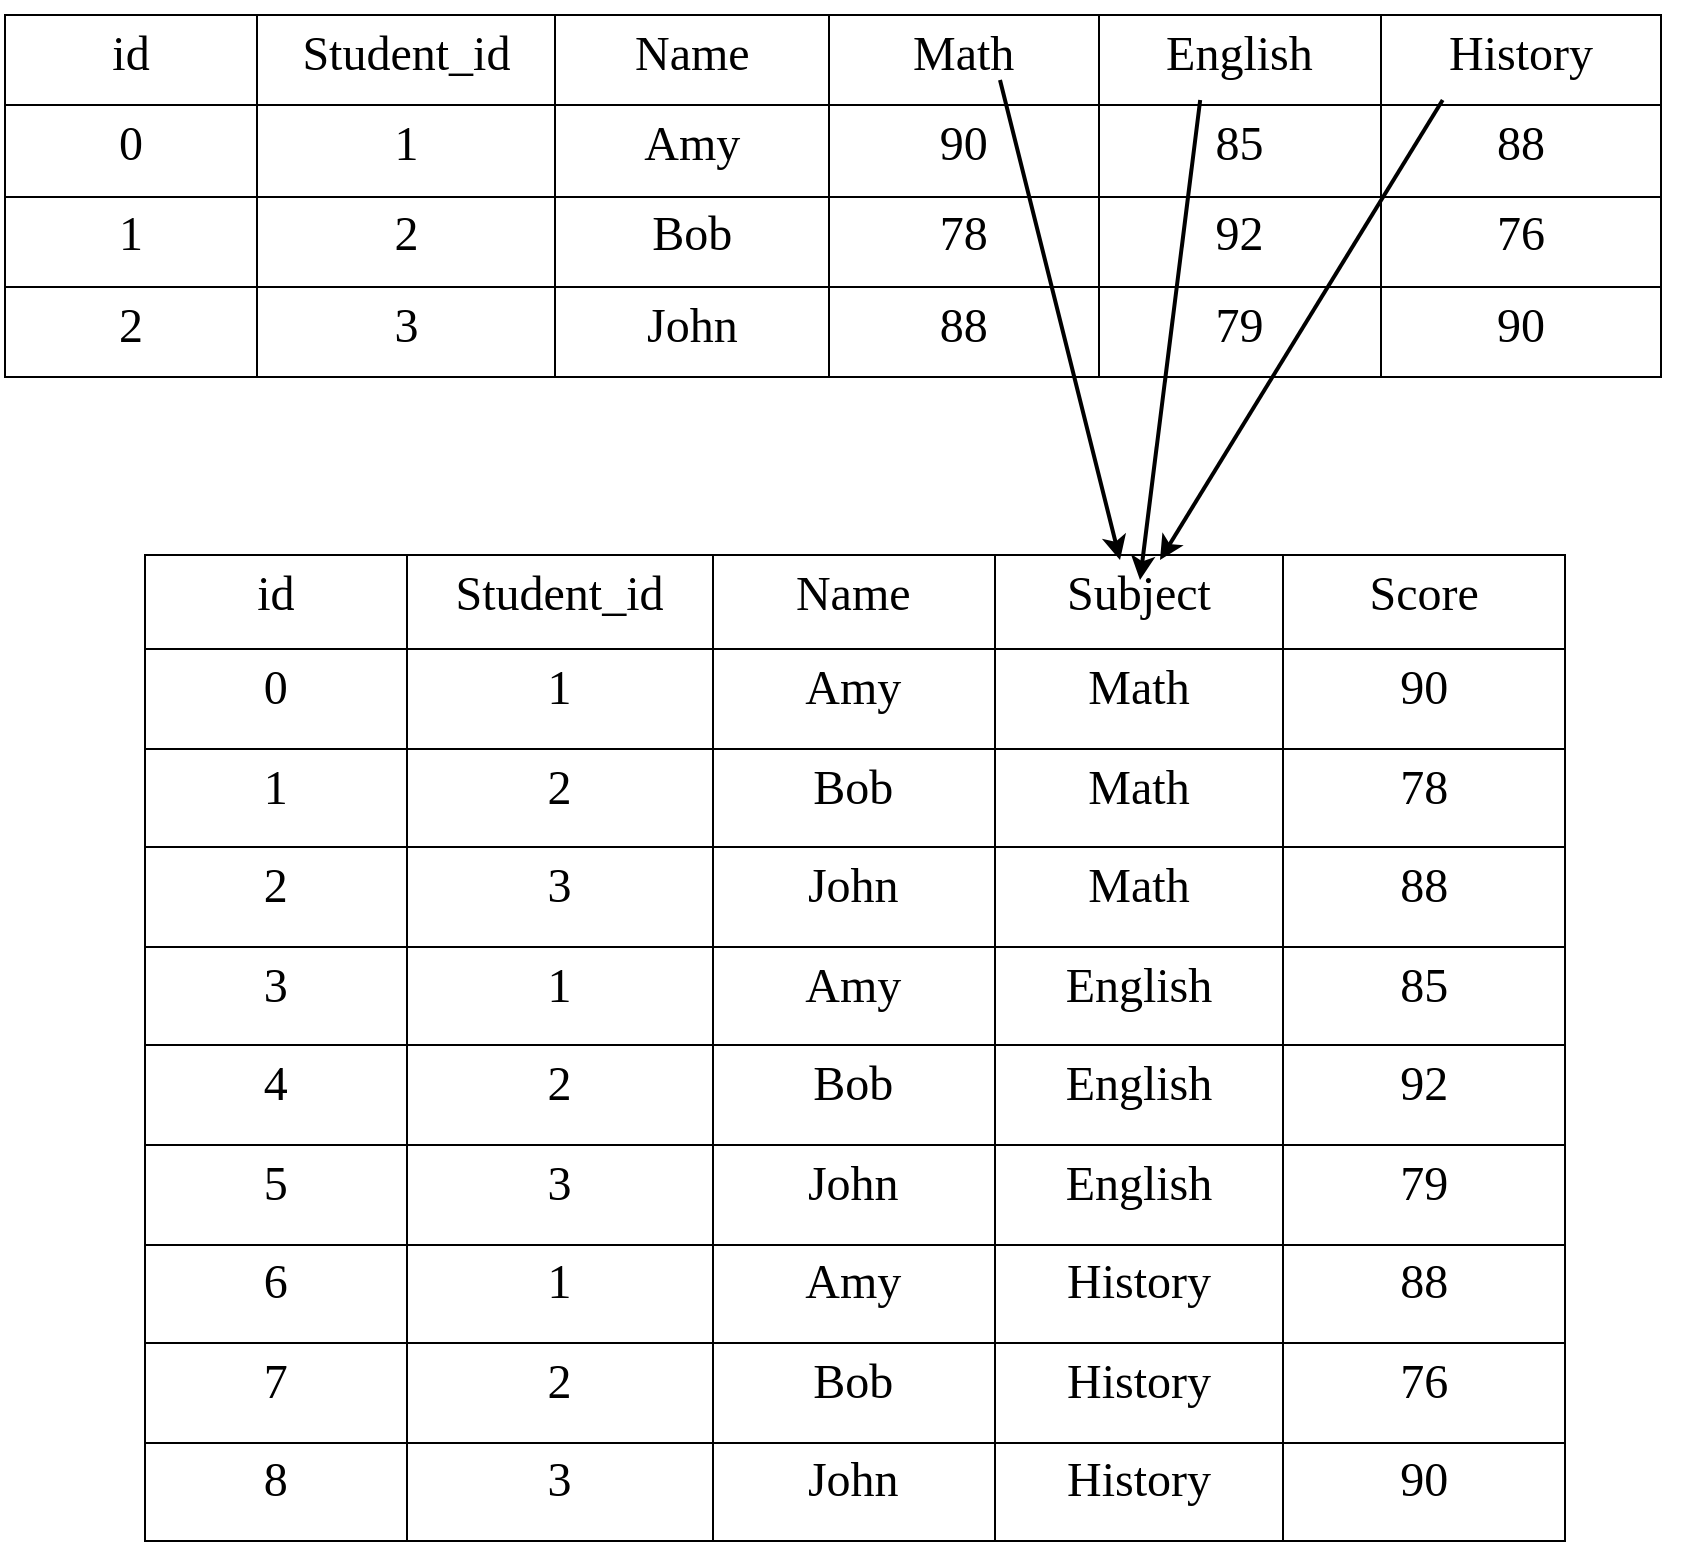 <mxfile version="21.8.0" type="device">
  <diagram name="第 1 页" id="pYm_2EkLI6lQ4lj8E7AL">
    <mxGraphModel dx="1363" dy="964" grid="1" gridSize="10" guides="1" tooltips="1" connect="1" arrows="1" fold="1" page="1" pageScale="1" pageWidth="827" pageHeight="1169" math="0" shadow="0">
      <root>
        <mxCell id="0" />
        <mxCell id="1" parent="0" />
        <mxCell id="cUyVVVKYGetLILxytOfe-30" value="&lt;table border=&quot;0&quot; cellpadding=&quot;0&quot; cellspacing=&quot;0&quot; width=&quot;830&quot; style=&quot;caret-color: rgb(0, 0, 0); color: rgb(0, 0, 0); font-style: normal; font-variant-caps: normal; font-weight: 400; letter-spacing: normal; text-align: start; text-transform: none; word-spacing: 0px; -webkit-text-stroke-width: 0px; text-decoration: none; border-collapse: collapse; width: 622pt;&quot;&gt;&lt;colgroup&gt;&lt;col width=&quot;138&quot; span=&quot;6&quot; style=&quot;width: 104pt;&quot;&gt;&lt;/colgroup&gt;&lt;tbody&gt;&lt;tr height=&quot;35&quot; style=&quot;height: 26.03pt;&quot;&gt;&lt;td height=&quot;35&quot; class=&quot;oa1&quot; width=&quot;138&quot; style=&quot;padding: 3.6pt 7.2pt; color: windowtext; font-size: 18pt; font-weight: 400; font-style: normal; text-decoration: none; font-family: Arial; vertical-align: top; border: 1pt solid black; text-align: center; height: 26.03pt; width: 104pt;&quot;&gt;&lt;p style=&quot;margin-top: 0pt; margin-bottom: 0pt; margin-left: 0in; text-align: center; direction: ltr; unicode-bidi: embed; word-break: normal;&quot;&gt;&lt;span style=&quot;font-size: 18pt; font-family: 等线; color: black;&quot;&gt;id&lt;/span&gt;&lt;/p&gt;&lt;/td&gt;&lt;td class=&quot;oa1&quot; width=&quot;138&quot; style=&quot;padding: 3.6pt 7.2pt; color: windowtext; font-size: 18pt; font-weight: 400; font-style: normal; text-decoration: none; font-family: Arial; vertical-align: top; border: 1pt solid black; text-align: center; width: 104pt;&quot;&gt;&lt;p style=&quot;margin-top: 0pt; margin-bottom: 0pt; margin-left: 0in; text-align: center; direction: ltr; unicode-bidi: embed; word-break: normal;&quot;&gt;&lt;span style=&quot;font-size: 18pt; font-family: 等线; color: black;&quot;&gt;Student_id&lt;/span&gt;&lt;/p&gt;&lt;/td&gt;&lt;td class=&quot;oa1&quot; width=&quot;138&quot; style=&quot;padding: 3.6pt 7.2pt; color: windowtext; font-size: 18pt; font-weight: 400; font-style: normal; text-decoration: none; font-family: Arial; vertical-align: top; border: 1pt solid black; text-align: center; width: 104pt;&quot;&gt;&lt;p style=&quot;margin-top: 0pt; margin-bottom: 0pt; margin-left: 0in; text-align: center; direction: ltr; unicode-bidi: embed; word-break: normal;&quot;&gt;&lt;span style=&quot;font-size: 18pt; font-family: 等线; color: black;&quot;&gt;Name&lt;/span&gt;&lt;/p&gt;&lt;/td&gt;&lt;td class=&quot;oa1&quot; width=&quot;138&quot; style=&quot;padding: 3.6pt 7.2pt; color: windowtext; font-size: 18pt; font-weight: 400; font-style: normal; text-decoration: none; font-family: Arial; vertical-align: top; border: 1pt solid black; text-align: center; width: 104pt;&quot;&gt;&lt;p style=&quot;margin-top: 0pt; margin-bottom: 0pt; margin-left: 0in; text-align: center; direction: ltr; unicode-bidi: embed; word-break: normal;&quot;&gt;&lt;span style=&quot;font-size: 18pt; font-family: 等线; color: black;&quot;&gt;Math&lt;/span&gt;&lt;/p&gt;&lt;/td&gt;&lt;td class=&quot;oa1&quot; width=&quot;138&quot; style=&quot;padding: 3.6pt 7.2pt; color: windowtext; font-size: 18pt; font-weight: 400; font-style: normal; text-decoration: none; font-family: Arial; vertical-align: top; border: 1pt solid black; text-align: center; width: 104pt;&quot;&gt;&lt;p style=&quot;margin-top: 0pt; margin-bottom: 0pt; margin-left: 0in; text-align: center; direction: ltr; unicode-bidi: embed; word-break: normal;&quot;&gt;&lt;span style=&quot;font-size: 18pt; font-family: 等线; color: black;&quot;&gt;English&lt;/span&gt;&lt;/p&gt;&lt;/td&gt;&lt;td class=&quot;oa1&quot; width=&quot;138&quot; style=&quot;padding: 3.6pt 7.2pt; color: windowtext; font-size: 18pt; font-weight: 400; font-style: normal; text-decoration: none; font-family: Arial; vertical-align: top; border: 1pt solid black; text-align: center; width: 104pt;&quot;&gt;&lt;p style=&quot;margin-top: 0pt; margin-bottom: 0pt; margin-left: 0in; text-align: center; direction: ltr; unicode-bidi: embed; word-break: normal;&quot;&gt;&lt;span style=&quot;font-size: 18pt; font-family: 等线; color: black;&quot;&gt;History&lt;/span&gt;&lt;/p&gt;&lt;/td&gt;&lt;/tr&gt;&lt;tr height=&quot;35&quot; style=&quot;height: 26.03pt;&quot;&gt;&lt;td height=&quot;35&quot; class=&quot;oa1&quot; width=&quot;138&quot; style=&quot;padding: 3.6pt 7.2pt; color: windowtext; font-size: 18pt; font-weight: 400; font-style: normal; text-decoration: none; font-family: Arial; vertical-align: top; border: 1pt solid black; text-align: center; height: 26.03pt; width: 104pt;&quot;&gt;&lt;p style=&quot;margin-top: 0pt; margin-bottom: 0pt; margin-left: 0in; text-align: center; direction: ltr; unicode-bidi: embed; word-break: normal;&quot;&gt;&lt;span style=&quot;font-size: 18pt; font-family: 等线; color: black;&quot;&gt;0&lt;/span&gt;&lt;/p&gt;&lt;/td&gt;&lt;td class=&quot;oa1&quot; width=&quot;138&quot; style=&quot;padding: 3.6pt 7.2pt; color: windowtext; font-size: 18pt; font-weight: 400; font-style: normal; text-decoration: none; font-family: Arial; vertical-align: top; border: 1pt solid black; text-align: center; width: 104pt;&quot;&gt;&lt;p style=&quot;margin-top: 0pt; margin-bottom: 0pt; margin-left: 0in; text-align: center; direction: ltr; unicode-bidi: embed; word-break: normal;&quot;&gt;&lt;span style=&quot;font-size: 18pt; font-family: 等线; color: black;&quot;&gt;1&lt;/span&gt;&lt;/p&gt;&lt;/td&gt;&lt;td class=&quot;oa1&quot; width=&quot;138&quot; style=&quot;padding: 3.6pt 7.2pt; color: windowtext; font-size: 18pt; font-weight: 400; font-style: normal; text-decoration: none; font-family: Arial; vertical-align: top; border: 1pt solid black; text-align: center; width: 104pt;&quot;&gt;&lt;p style=&quot;margin-top: 0pt; margin-bottom: 0pt; margin-left: 0in; text-align: center; direction: ltr; unicode-bidi: embed; word-break: normal;&quot;&gt;&lt;span style=&quot;font-size: 18pt; font-family: 等线; color: black;&quot;&gt;Amy&lt;/span&gt;&lt;/p&gt;&lt;/td&gt;&lt;td class=&quot;oa1&quot; width=&quot;138&quot; style=&quot;padding: 3.6pt 7.2pt; color: windowtext; font-size: 18pt; font-weight: 400; font-style: normal; text-decoration: none; font-family: Arial; vertical-align: top; border: 1pt solid black; text-align: center; width: 104pt;&quot;&gt;&lt;p style=&quot;margin-top: 0pt; margin-bottom: 0pt; margin-left: 0in; text-align: center; direction: ltr; unicode-bidi: embed; word-break: normal;&quot;&gt;&lt;span style=&quot;font-size: 18pt; font-family: 等线; color: black;&quot;&gt;90&lt;/span&gt;&lt;/p&gt;&lt;/td&gt;&lt;td class=&quot;oa1&quot; width=&quot;138&quot; style=&quot;padding: 3.6pt 7.2pt; color: windowtext; font-size: 18pt; font-weight: 400; font-style: normal; text-decoration: none; font-family: Arial; vertical-align: top; border: 1pt solid black; text-align: center; width: 104pt;&quot;&gt;&lt;p style=&quot;margin-top: 0pt; margin-bottom: 0pt; margin-left: 0in; text-align: center; direction: ltr; unicode-bidi: embed; word-break: normal;&quot;&gt;&lt;span style=&quot;font-size: 18pt; font-family: 等线; color: black;&quot;&gt;85&lt;/span&gt;&lt;/p&gt;&lt;/td&gt;&lt;td class=&quot;oa1&quot; width=&quot;138&quot; style=&quot;padding: 3.6pt 7.2pt; color: windowtext; font-size: 18pt; font-weight: 400; font-style: normal; text-decoration: none; font-family: Arial; vertical-align: top; border: 1pt solid black; text-align: center; width: 104pt;&quot;&gt;&lt;p style=&quot;margin-top: 0pt; margin-bottom: 0pt; margin-left: 0in; text-align: center; direction: ltr; unicode-bidi: embed; word-break: normal;&quot;&gt;&lt;span style=&quot;font-size: 18pt; font-family: 等线; color: black;&quot;&gt;88&lt;/span&gt;&lt;/p&gt;&lt;/td&gt;&lt;/tr&gt;&lt;tr height=&quot;35&quot; style=&quot;height: 26.03pt;&quot;&gt;&lt;td height=&quot;35&quot; class=&quot;oa1&quot; width=&quot;138&quot; style=&quot;padding: 3.6pt 7.2pt; color: windowtext; font-size: 18pt; font-weight: 400; font-style: normal; text-decoration: none; font-family: Arial; vertical-align: top; border: 1pt solid black; text-align: center; height: 26.03pt; width: 104pt;&quot;&gt;&lt;p style=&quot;margin-top: 0pt; margin-bottom: 0pt; margin-left: 0in; text-align: center; direction: ltr; unicode-bidi: embed; word-break: normal;&quot;&gt;&lt;span style=&quot;font-size: 18pt; font-family: 等线; color: black;&quot;&gt;1&lt;/span&gt;&lt;/p&gt;&lt;/td&gt;&lt;td class=&quot;oa1&quot; width=&quot;138&quot; style=&quot;padding: 3.6pt 7.2pt; color: windowtext; font-size: 18pt; font-weight: 400; font-style: normal; text-decoration: none; font-family: Arial; vertical-align: top; border: 1pt solid black; text-align: center; width: 104pt;&quot;&gt;&lt;p style=&quot;margin-top: 0pt; margin-bottom: 0pt; margin-left: 0in; text-align: center; direction: ltr; unicode-bidi: embed; word-break: normal;&quot;&gt;&lt;span style=&quot;font-size: 18pt; font-family: 等线; color: black;&quot;&gt;2&lt;/span&gt;&lt;/p&gt;&lt;/td&gt;&lt;td class=&quot;oa1&quot; width=&quot;138&quot; style=&quot;padding: 3.6pt 7.2pt; color: windowtext; font-size: 18pt; font-weight: 400; font-style: normal; text-decoration: none; font-family: Arial; vertical-align: top; border: 1pt solid black; text-align: center; width: 104pt;&quot;&gt;&lt;p style=&quot;margin-top: 0pt; margin-bottom: 0pt; margin-left: 0in; text-align: center; direction: ltr; unicode-bidi: embed; word-break: normal;&quot;&gt;&lt;span style=&quot;font-size: 18pt; font-family: 等线; color: black;&quot;&gt;Bob&lt;/span&gt;&lt;/p&gt;&lt;/td&gt;&lt;td class=&quot;oa1&quot; width=&quot;138&quot; style=&quot;padding: 3.6pt 7.2pt; color: windowtext; font-size: 18pt; font-weight: 400; font-style: normal; text-decoration: none; font-family: Arial; vertical-align: top; border: 1pt solid black; text-align: center; width: 104pt;&quot;&gt;&lt;p style=&quot;margin-top: 0pt; margin-bottom: 0pt; margin-left: 0in; text-align: center; direction: ltr; unicode-bidi: embed; word-break: normal;&quot;&gt;&lt;span style=&quot;font-size: 18pt; font-family: 等线; color: black;&quot;&gt;78&lt;/span&gt;&lt;/p&gt;&lt;/td&gt;&lt;td class=&quot;oa1&quot; width=&quot;138&quot; style=&quot;padding: 3.6pt 7.2pt; color: windowtext; font-size: 18pt; font-weight: 400; font-style: normal; text-decoration: none; font-family: Arial; vertical-align: top; border: 1pt solid black; text-align: center; width: 104pt;&quot;&gt;&lt;p style=&quot;margin-top: 0pt; margin-bottom: 0pt; margin-left: 0in; text-align: center; direction: ltr; unicode-bidi: embed; word-break: normal;&quot;&gt;&lt;span style=&quot;font-size: 18pt; font-family: 等线; color: black;&quot;&gt;92&lt;/span&gt;&lt;/p&gt;&lt;/td&gt;&lt;td class=&quot;oa1&quot; width=&quot;138&quot; style=&quot;padding: 3.6pt 7.2pt; color: windowtext; font-size: 18pt; font-weight: 400; font-style: normal; text-decoration: none; font-family: Arial; vertical-align: top; border: 1pt solid black; text-align: center; width: 104pt;&quot;&gt;&lt;p style=&quot;margin-top: 0pt; margin-bottom: 0pt; margin-left: 0in; text-align: center; direction: ltr; unicode-bidi: embed; word-break: normal;&quot;&gt;&lt;span style=&quot;font-size: 18pt; font-family: 等线; color: black;&quot;&gt;76&lt;/span&gt;&lt;/p&gt;&lt;/td&gt;&lt;/tr&gt;&lt;tr height=&quot;35&quot; style=&quot;height: 26.03pt;&quot;&gt;&lt;td height=&quot;35&quot; class=&quot;oa1&quot; width=&quot;138&quot; style=&quot;padding: 3.6pt 7.2pt; color: windowtext; font-size: 18pt; font-weight: 400; font-style: normal; text-decoration: none; font-family: Arial; vertical-align: top; border: 1pt solid black; text-align: center; height: 26.03pt; width: 104pt;&quot;&gt;&lt;p style=&quot;margin-top: 0pt; margin-bottom: 0pt; margin-left: 0in; text-align: center; direction: ltr; unicode-bidi: embed; word-break: normal;&quot;&gt;&lt;span style=&quot;font-size: 18pt; font-family: 等线; color: black;&quot;&gt;2&lt;/span&gt;&lt;/p&gt;&lt;/td&gt;&lt;td class=&quot;oa1&quot; width=&quot;138&quot; style=&quot;padding: 3.6pt 7.2pt; color: windowtext; font-size: 18pt; font-weight: 400; font-style: normal; text-decoration: none; font-family: Arial; vertical-align: top; border: 1pt solid black; text-align: center; width: 104pt;&quot;&gt;&lt;p style=&quot;margin-top: 0pt; margin-bottom: 0pt; margin-left: 0in; text-align: center; direction: ltr; unicode-bidi: embed; word-break: normal;&quot;&gt;&lt;span style=&quot;font-size: 18pt; font-family: 等线; color: black;&quot;&gt;3&lt;/span&gt;&lt;/p&gt;&lt;/td&gt;&lt;td class=&quot;oa1&quot; width=&quot;138&quot; style=&quot;padding: 3.6pt 7.2pt; color: windowtext; font-size: 18pt; font-weight: 400; font-style: normal; text-decoration: none; font-family: Arial; vertical-align: top; border: 1pt solid black; text-align: center; width: 104pt;&quot;&gt;&lt;p style=&quot;margin-top: 0pt; margin-bottom: 0pt; margin-left: 0in; text-align: center; direction: ltr; unicode-bidi: embed; word-break: normal;&quot;&gt;&lt;span style=&quot;font-size: 18pt; font-family: 等线; color: black;&quot;&gt;John&lt;/span&gt;&lt;/p&gt;&lt;/td&gt;&lt;td class=&quot;oa1&quot; width=&quot;138&quot; style=&quot;padding: 3.6pt 7.2pt; color: windowtext; font-size: 18pt; font-weight: 400; font-style: normal; text-decoration: none; font-family: Arial; vertical-align: top; border: 1pt solid black; text-align: center; width: 104pt;&quot;&gt;&lt;p style=&quot;margin-top: 0pt; margin-bottom: 0pt; margin-left: 0in; text-align: center; direction: ltr; unicode-bidi: embed; word-break: normal;&quot;&gt;&lt;span style=&quot;font-size: 18pt; font-family: 等线; color: black;&quot;&gt;88&lt;/span&gt;&lt;/p&gt;&lt;/td&gt;&lt;td class=&quot;oa1&quot; width=&quot;138&quot; style=&quot;padding: 3.6pt 7.2pt; color: windowtext; font-size: 18pt; font-weight: 400; font-style: normal; text-decoration: none; font-family: Arial; vertical-align: top; border: 1pt solid black; text-align: center; width: 104pt;&quot;&gt;&lt;p style=&quot;margin-top: 0pt; margin-bottom: 0pt; margin-left: 0in; text-align: center; direction: ltr; unicode-bidi: embed; word-break: normal;&quot;&gt;&lt;span style=&quot;font-size: 18pt; font-family: 等线; color: black;&quot;&gt;79&lt;/span&gt;&lt;/p&gt;&lt;/td&gt;&lt;td class=&quot;oa1&quot; width=&quot;138&quot; style=&quot;padding: 3.6pt 7.2pt; color: windowtext; font-size: 18pt; font-weight: 400; font-style: normal; text-decoration: none; font-family: Arial; vertical-align: top; border: 1pt solid black; text-align: center; width: 104pt;&quot;&gt;&lt;p style=&quot;margin-top: 0pt; margin-bottom: 0pt; margin-left: 0in; text-align: center; direction: ltr; unicode-bidi: embed; word-break: normal;&quot;&gt;&lt;span style=&quot;font-size: 18pt; font-family: 等线; color: black;&quot;&gt;90&lt;/span&gt;&lt;/p&gt;&lt;/td&gt;&lt;/tr&gt;&lt;/tbody&gt;&lt;/table&gt;" style="text;whiteSpace=wrap;html=1;" vertex="1" parent="1">
          <mxGeometry x="40" y="100" width="850" height="180" as="geometry" />
        </mxCell>
        <mxCell id="cUyVVVKYGetLILxytOfe-31" value="&lt;table border=&quot;0&quot; cellpadding=&quot;0&quot; cellspacing=&quot;0&quot; width=&quot;711&quot; style=&quot;caret-color: rgb(0, 0, 0); color: rgb(0, 0, 0); font-style: normal; font-variant-caps: normal; font-weight: 400; letter-spacing: normal; text-align: start; text-transform: none; word-spacing: 0px; -webkit-text-stroke-width: 0px; text-decoration: none; border-collapse: collapse; width: 533pt;&quot;&gt;&lt;colgroup&gt;&lt;col width=&quot;142&quot; span=&quot;5&quot; style=&quot;width: 107pt;&quot;&gt;&lt;/colgroup&gt;&lt;tbody&gt;&lt;tr height=&quot;37&quot; style=&quot;height: 27.63pt;&quot;&gt;&lt;td height=&quot;37&quot; class=&quot;oa1&quot; width=&quot;142&quot; style=&quot;padding: 3.6pt 7.2pt; color: windowtext; font-size: 18pt; font-weight: 400; font-style: normal; text-decoration: none; font-family: Arial; vertical-align: top; border: 1pt solid black; text-align: center; height: 27.63pt; width: 107pt;&quot;&gt;&lt;p style=&quot;margin-top: 0pt; margin-bottom: 0pt; margin-left: 0in; text-align: center; direction: ltr; unicode-bidi: embed; word-break: normal;&quot;&gt;&lt;span style=&quot;font-size: 18pt; font-family: 等线; color: black;&quot;&gt;id&lt;/span&gt;&lt;/p&gt;&lt;/td&gt;&lt;td class=&quot;oa1&quot; width=&quot;142&quot; style=&quot;padding: 3.6pt 7.2pt; color: windowtext; font-size: 18pt; font-weight: 400; font-style: normal; text-decoration: none; font-family: Arial; vertical-align: top; border: 1pt solid black; text-align: center; width: 107pt;&quot;&gt;&lt;p style=&quot;margin-top: 0pt; margin-bottom: 0pt; margin-left: 0in; text-align: center; direction: ltr; unicode-bidi: embed; word-break: normal;&quot;&gt;&lt;span style=&quot;font-size: 18pt; font-family: 等线; color: black;&quot;&gt;Student_id&lt;/span&gt;&lt;/p&gt;&lt;/td&gt;&lt;td class=&quot;oa1&quot; width=&quot;142&quot; style=&quot;padding: 3.6pt 7.2pt; color: windowtext; font-size: 18pt; font-weight: 400; font-style: normal; text-decoration: none; font-family: Arial; vertical-align: top; border: 1pt solid black; text-align: center; width: 107pt;&quot;&gt;&lt;p style=&quot;margin-top: 0pt; margin-bottom: 0pt; margin-left: 0in; text-align: center; direction: ltr; unicode-bidi: embed; word-break: normal;&quot;&gt;&lt;span style=&quot;font-size: 18pt; font-family: 等线; color: black;&quot;&gt;Name&lt;/span&gt;&lt;/p&gt;&lt;/td&gt;&lt;td class=&quot;oa1&quot; width=&quot;142&quot; style=&quot;padding: 3.6pt 7.2pt; color: windowtext; font-size: 18pt; font-weight: 400; font-style: normal; text-decoration: none; font-family: Arial; vertical-align: top; border: 1pt solid black; text-align: center; width: 107pt;&quot;&gt;&lt;p style=&quot;margin-top: 0pt; margin-bottom: 0pt; margin-left: 0in; text-align: center; direction: ltr; unicode-bidi: embed; word-break: normal;&quot;&gt;&lt;span style=&quot;font-size: 18pt; font-family: 等线; color: black;&quot;&gt;Subject&lt;/span&gt;&lt;/p&gt;&lt;/td&gt;&lt;td class=&quot;oa1&quot; width=&quot;142&quot; style=&quot;padding: 3.6pt 7.2pt; color: windowtext; font-size: 18pt; font-weight: 400; font-style: normal; text-decoration: none; font-family: Arial; vertical-align: top; border: 1pt solid black; text-align: center; width: 107pt;&quot;&gt;&lt;p style=&quot;margin-top: 0pt; margin-bottom: 0pt; margin-left: 0in; text-align: center; direction: ltr; unicode-bidi: embed; word-break: normal;&quot;&gt;&lt;span style=&quot;font-size: 18pt; font-family: 等线; color: black;&quot;&gt;Score&lt;/span&gt;&lt;/p&gt;&lt;/td&gt;&lt;/tr&gt;&lt;tr height=&quot;39&quot; style=&quot;height: 29.2pt;&quot;&gt;&lt;td height=&quot;39&quot; class=&quot;oa1&quot; width=&quot;142&quot; style=&quot;padding: 3.6pt 7.2pt; color: windowtext; font-size: 18pt; font-weight: 400; font-style: normal; text-decoration: none; font-family: Arial; vertical-align: top; border: 1pt solid black; text-align: center; height: 29.2pt; width: 107pt;&quot;&gt;&lt;p style=&quot;margin-top: 0pt; margin-bottom: 0pt; margin-left: 0in; text-align: center; direction: ltr; unicode-bidi: embed; word-break: normal;&quot;&gt;&lt;span style=&quot;font-size: 18pt; font-family: 等线; color: black;&quot;&gt;0&lt;/span&gt;&lt;/p&gt;&lt;/td&gt;&lt;td class=&quot;oa1&quot; width=&quot;142&quot; style=&quot;padding: 3.6pt 7.2pt; color: windowtext; font-size: 18pt; font-weight: 400; font-style: normal; text-decoration: none; font-family: Arial; vertical-align: top; border: 1pt solid black; text-align: center; width: 107pt;&quot;&gt;&lt;p style=&quot;margin-top: 0pt; margin-bottom: 0pt; margin-left: 0in; text-align: center; direction: ltr; unicode-bidi: embed; word-break: normal;&quot;&gt;&lt;span style=&quot;font-size: 18pt; font-family: 等线; color: black;&quot;&gt;1&lt;/span&gt;&lt;/p&gt;&lt;/td&gt;&lt;td class=&quot;oa1&quot; width=&quot;142&quot; style=&quot;padding: 3.6pt 7.2pt; color: windowtext; font-size: 18pt; font-weight: 400; font-style: normal; text-decoration: none; font-family: Arial; vertical-align: top; border: 1pt solid black; text-align: center; width: 107pt;&quot;&gt;&lt;p style=&quot;margin-top: 0pt; margin-bottom: 0pt; margin-left: 0in; text-align: center; direction: ltr; unicode-bidi: embed; word-break: normal;&quot;&gt;&lt;span style=&quot;font-size: 18pt; font-family: 等线; color: black;&quot;&gt;Amy&lt;/span&gt;&lt;/p&gt;&lt;/td&gt;&lt;td class=&quot;oa1&quot; width=&quot;142&quot; style=&quot;padding: 3.6pt 7.2pt; color: windowtext; font-size: 18pt; font-weight: 400; font-style: normal; text-decoration: none; font-family: Arial; vertical-align: top; border: 1pt solid black; text-align: center; width: 107pt;&quot;&gt;&lt;p style=&quot;margin-top: 0pt; margin-bottom: 0pt; margin-left: 0in; text-align: center; direction: ltr; unicode-bidi: embed; word-break: normal;&quot;&gt;&lt;span style=&quot;font-size: 18pt; font-family: 等线; color: black;&quot;&gt;Math&lt;/span&gt;&lt;/p&gt;&lt;/td&gt;&lt;td class=&quot;oa1&quot; width=&quot;142&quot; style=&quot;padding: 3.6pt 7.2pt; color: windowtext; font-size: 18pt; font-weight: 400; font-style: normal; text-decoration: none; font-family: Arial; vertical-align: top; border: 1pt solid black; text-align: center; width: 107pt;&quot;&gt;&lt;p style=&quot;margin-top: 0pt; margin-bottom: 0pt; margin-left: 0in; text-align: center; direction: ltr; unicode-bidi: embed; word-break: normal;&quot;&gt;&lt;span style=&quot;font-size: 18pt; font-family: 等线; color: black;&quot;&gt;90&lt;/span&gt;&lt;/p&gt;&lt;/td&gt;&lt;/tr&gt;&lt;tr height=&quot;39&quot; style=&quot;height: 29.2pt;&quot;&gt;&lt;td height=&quot;39&quot; class=&quot;oa1&quot; width=&quot;142&quot; style=&quot;padding: 3.6pt 7.2pt; color: windowtext; font-size: 18pt; font-weight: 400; font-style: normal; text-decoration: none; font-family: Arial; vertical-align: top; border: 1pt solid black; text-align: center; height: 29.2pt; width: 107pt;&quot;&gt;&lt;p style=&quot;margin-top: 0pt; margin-bottom: 0pt; margin-left: 0in; text-align: center; direction: ltr; unicode-bidi: embed; word-break: normal;&quot;&gt;&lt;span style=&quot;font-size: 18pt; font-family: 等线; color: black;&quot;&gt;1&lt;/span&gt;&lt;/p&gt;&lt;/td&gt;&lt;td class=&quot;oa1&quot; width=&quot;142&quot; style=&quot;padding: 3.6pt 7.2pt; color: windowtext; font-size: 18pt; font-weight: 400; font-style: normal; text-decoration: none; font-family: Arial; vertical-align: top; border: 1pt solid black; text-align: center; width: 107pt;&quot;&gt;&lt;p style=&quot;margin-top: 0pt; margin-bottom: 0pt; margin-left: 0in; text-align: center; direction: ltr; unicode-bidi: embed; word-break: normal;&quot;&gt;&lt;span style=&quot;font-size: 18pt; font-family: 等线; color: black;&quot;&gt;2&lt;/span&gt;&lt;/p&gt;&lt;/td&gt;&lt;td class=&quot;oa1&quot; width=&quot;142&quot; style=&quot;padding: 3.6pt 7.2pt; color: windowtext; font-size: 18pt; font-weight: 400; font-style: normal; text-decoration: none; font-family: Arial; vertical-align: top; border: 1pt solid black; text-align: center; width: 107pt;&quot;&gt;&lt;p style=&quot;margin-top: 0pt; margin-bottom: 0pt; margin-left: 0in; text-align: center; direction: ltr; unicode-bidi: embed; word-break: normal;&quot;&gt;&lt;span style=&quot;font-size: 18pt; font-family: 等线; color: black;&quot;&gt;Bob&lt;/span&gt;&lt;/p&gt;&lt;/td&gt;&lt;td class=&quot;oa1&quot; width=&quot;142&quot; style=&quot;padding: 3.6pt 7.2pt; color: windowtext; font-size: 18pt; font-weight: 400; font-style: normal; text-decoration: none; font-family: Arial; vertical-align: top; border: 1pt solid black; text-align: center; width: 107pt;&quot;&gt;&lt;p style=&quot;margin-top: 0pt; margin-bottom: 0pt; margin-left: 0in; text-align: center; direction: ltr; unicode-bidi: embed; word-break: normal;&quot;&gt;&lt;span style=&quot;font-size: 18pt; font-family: 等线; color: black;&quot;&gt;Math&lt;/span&gt;&lt;/p&gt;&lt;/td&gt;&lt;td class=&quot;oa1&quot; width=&quot;142&quot; style=&quot;padding: 3.6pt 7.2pt; color: windowtext; font-size: 18pt; font-weight: 400; font-style: normal; text-decoration: none; font-family: Arial; vertical-align: top; border: 1pt solid black; text-align: center; width: 107pt;&quot;&gt;&lt;p style=&quot;margin-top: 0pt; margin-bottom: 0pt; margin-left: 0in; text-align: center; direction: ltr; unicode-bidi: embed; word-break: normal;&quot;&gt;&lt;span style=&quot;font-size: 18pt; font-family: 等线; color: black;&quot;&gt;78&lt;/span&gt;&lt;/p&gt;&lt;/td&gt;&lt;/tr&gt;&lt;tr height=&quot;39&quot; style=&quot;height: 29.2pt;&quot;&gt;&lt;td height=&quot;39&quot; class=&quot;oa1&quot; width=&quot;142&quot; style=&quot;padding: 3.6pt 7.2pt; color: windowtext; font-size: 18pt; font-weight: 400; font-style: normal; text-decoration: none; font-family: Arial; vertical-align: top; border: 1pt solid black; text-align: center; height: 29.2pt; width: 107pt;&quot;&gt;&lt;p style=&quot;margin-top: 0pt; margin-bottom: 0pt; margin-left: 0in; text-align: center; direction: ltr; unicode-bidi: embed; word-break: normal;&quot;&gt;&lt;span style=&quot;font-size: 18pt; font-family: 等线; color: black;&quot;&gt;2&lt;/span&gt;&lt;/p&gt;&lt;/td&gt;&lt;td class=&quot;oa1&quot; width=&quot;142&quot; style=&quot;padding: 3.6pt 7.2pt; color: windowtext; font-size: 18pt; font-weight: 400; font-style: normal; text-decoration: none; font-family: Arial; vertical-align: top; border: 1pt solid black; text-align: center; width: 107pt;&quot;&gt;&lt;p style=&quot;margin-top: 0pt; margin-bottom: 0pt; margin-left: 0in; text-align: center; direction: ltr; unicode-bidi: embed; word-break: normal;&quot;&gt;&lt;span style=&quot;font-size: 18pt; font-family: 等线; color: black;&quot;&gt;3&lt;/span&gt;&lt;/p&gt;&lt;/td&gt;&lt;td class=&quot;oa1&quot; width=&quot;142&quot; style=&quot;padding: 3.6pt 7.2pt; color: windowtext; font-size: 18pt; font-weight: 400; font-style: normal; text-decoration: none; font-family: Arial; vertical-align: top; border: 1pt solid black; text-align: center; width: 107pt;&quot;&gt;&lt;p style=&quot;margin-top: 0pt; margin-bottom: 0pt; margin-left: 0in; text-align: center; direction: ltr; unicode-bidi: embed; word-break: normal;&quot;&gt;&lt;span style=&quot;font-size: 18pt; font-family: 等线; color: black;&quot;&gt;John&lt;/span&gt;&lt;/p&gt;&lt;/td&gt;&lt;td class=&quot;oa1&quot; width=&quot;142&quot; style=&quot;padding: 3.6pt 7.2pt; color: windowtext; font-size: 18pt; font-weight: 400; font-style: normal; text-decoration: none; font-family: Arial; vertical-align: top; border: 1pt solid black; text-align: center; width: 107pt;&quot;&gt;&lt;p style=&quot;margin-top: 0pt; margin-bottom: 0pt; margin-left: 0in; text-align: center; direction: ltr; unicode-bidi: embed; word-break: normal;&quot;&gt;&lt;span style=&quot;font-size: 18pt; font-family: 等线; color: black;&quot;&gt;Math&lt;/span&gt;&lt;/p&gt;&lt;/td&gt;&lt;td class=&quot;oa1&quot; width=&quot;142&quot; style=&quot;padding: 3.6pt 7.2pt; color: windowtext; font-size: 18pt; font-weight: 400; font-style: normal; text-decoration: none; font-family: Arial; vertical-align: top; border: 1pt solid black; text-align: center; width: 107pt;&quot;&gt;&lt;p style=&quot;margin-top: 0pt; margin-bottom: 0pt; margin-left: 0in; text-align: center; direction: ltr; unicode-bidi: embed; word-break: normal;&quot;&gt;&lt;span style=&quot;font-size: 18pt; font-family: 等线; color: black;&quot;&gt;88&lt;/span&gt;&lt;/p&gt;&lt;/td&gt;&lt;/tr&gt;&lt;tr height=&quot;39&quot; style=&quot;height: 29.2pt;&quot;&gt;&lt;td height=&quot;39&quot; class=&quot;oa1&quot; width=&quot;142&quot; style=&quot;padding: 3.6pt 7.2pt; color: windowtext; font-size: 18pt; font-weight: 400; font-style: normal; text-decoration: none; font-family: Arial; vertical-align: top; border: 1pt solid black; text-align: center; height: 29.2pt; width: 107pt;&quot;&gt;&lt;p style=&quot;margin-top: 0pt; margin-bottom: 0pt; margin-left: 0in; text-align: center; direction: ltr; unicode-bidi: embed; word-break: normal;&quot;&gt;&lt;span style=&quot;font-size: 18pt; font-family: 等线; color: black;&quot;&gt;3&lt;/span&gt;&lt;/p&gt;&lt;/td&gt;&lt;td class=&quot;oa1&quot; width=&quot;142&quot; style=&quot;padding: 3.6pt 7.2pt; color: windowtext; font-size: 18pt; font-weight: 400; font-style: normal; text-decoration: none; font-family: Arial; vertical-align: top; border: 1pt solid black; text-align: center; width: 107pt;&quot;&gt;&lt;p style=&quot;margin-top: 0pt; margin-bottom: 0pt; margin-left: 0in; text-align: center; direction: ltr; unicode-bidi: embed; word-break: normal;&quot;&gt;&lt;span style=&quot;font-size: 18pt; font-family: 等线; color: black;&quot;&gt;1&lt;/span&gt;&lt;/p&gt;&lt;/td&gt;&lt;td class=&quot;oa1&quot; width=&quot;142&quot; style=&quot;padding: 3.6pt 7.2pt; color: windowtext; font-size: 18pt; font-weight: 400; font-style: normal; text-decoration: none; font-family: Arial; vertical-align: top; border: 1pt solid black; text-align: center; width: 107pt;&quot;&gt;&lt;p style=&quot;margin-top: 0pt; margin-bottom: 0pt; margin-left: 0in; text-align: center; direction: ltr; unicode-bidi: embed; word-break: normal;&quot;&gt;&lt;span style=&quot;font-size: 18pt; font-family: 等线; color: black;&quot;&gt;Amy&lt;/span&gt;&lt;/p&gt;&lt;/td&gt;&lt;td class=&quot;oa1&quot; width=&quot;142&quot; style=&quot;padding: 3.6pt 7.2pt; color: windowtext; font-size: 18pt; font-weight: 400; font-style: normal; text-decoration: none; font-family: Arial; vertical-align: top; border: 1pt solid black; text-align: center; width: 107pt;&quot;&gt;&lt;p style=&quot;margin-top: 0pt; margin-bottom: 0pt; margin-left: 0in; text-align: center; direction: ltr; unicode-bidi: embed; word-break: normal;&quot;&gt;&lt;span style=&quot;font-size: 18pt; font-family: 等线; color: black;&quot;&gt;English&lt;/span&gt;&lt;/p&gt;&lt;/td&gt;&lt;td class=&quot;oa1&quot; width=&quot;142&quot; style=&quot;padding: 3.6pt 7.2pt; color: windowtext; font-size: 18pt; font-weight: 400; font-style: normal; text-decoration: none; font-family: Arial; vertical-align: top; border: 1pt solid black; text-align: center; width: 107pt;&quot;&gt;&lt;p style=&quot;margin-top: 0pt; margin-bottom: 0pt; margin-left: 0in; text-align: center; direction: ltr; unicode-bidi: embed; word-break: normal;&quot;&gt;&lt;span style=&quot;font-size: 18pt; font-family: 等线; color: black;&quot;&gt;85&lt;/span&gt;&lt;/p&gt;&lt;/td&gt;&lt;/tr&gt;&lt;tr height=&quot;39&quot; style=&quot;height: 29.2pt;&quot;&gt;&lt;td height=&quot;39&quot; class=&quot;oa1&quot; width=&quot;142&quot; style=&quot;padding: 3.6pt 7.2pt; color: windowtext; font-size: 18pt; font-weight: 400; font-style: normal; text-decoration: none; font-family: Arial; vertical-align: top; border: 1pt solid black; text-align: center; height: 29.2pt; width: 107pt;&quot;&gt;&lt;p style=&quot;margin-top: 0pt; margin-bottom: 0pt; margin-left: 0in; text-align: center; direction: ltr; unicode-bidi: embed; word-break: normal;&quot;&gt;&lt;span style=&quot;font-size: 18pt; font-family: 等线; color: black;&quot;&gt;4&lt;/span&gt;&lt;/p&gt;&lt;/td&gt;&lt;td class=&quot;oa1&quot; width=&quot;142&quot; style=&quot;padding: 3.6pt 7.2pt; color: windowtext; font-size: 18pt; font-weight: 400; font-style: normal; text-decoration: none; font-family: Arial; vertical-align: top; border: 1pt solid black; text-align: center; width: 107pt;&quot;&gt;&lt;p style=&quot;margin-top: 0pt; margin-bottom: 0pt; margin-left: 0in; text-align: center; direction: ltr; unicode-bidi: embed; word-break: normal;&quot;&gt;&lt;span style=&quot;font-size: 18pt; font-family: 等线; color: black;&quot;&gt;2&lt;/span&gt;&lt;/p&gt;&lt;/td&gt;&lt;td class=&quot;oa1&quot; width=&quot;142&quot; style=&quot;padding: 3.6pt 7.2pt; color: windowtext; font-size: 18pt; font-weight: 400; font-style: normal; text-decoration: none; font-family: Arial; vertical-align: top; border: 1pt solid black; text-align: center; width: 107pt;&quot;&gt;&lt;p style=&quot;margin-top: 0pt; margin-bottom: 0pt; margin-left: 0in; text-align: center; direction: ltr; unicode-bidi: embed; word-break: normal;&quot;&gt;&lt;span style=&quot;font-size: 18pt; font-family: 等线; color: black;&quot;&gt;Bob&lt;/span&gt;&lt;/p&gt;&lt;/td&gt;&lt;td class=&quot;oa1&quot; width=&quot;142&quot; style=&quot;padding: 3.6pt 7.2pt; color: windowtext; font-size: 18pt; font-weight: 400; font-style: normal; text-decoration: none; font-family: Arial; vertical-align: top; border: 1pt solid black; text-align: center; width: 107pt;&quot;&gt;&lt;p style=&quot;margin-top: 0pt; margin-bottom: 0pt; margin-left: 0in; text-align: center; direction: ltr; unicode-bidi: embed; word-break: normal;&quot;&gt;&lt;span style=&quot;font-size: 18pt; font-family: 等线; color: black;&quot;&gt;English&lt;/span&gt;&lt;/p&gt;&lt;/td&gt;&lt;td class=&quot;oa1&quot; width=&quot;142&quot; style=&quot;padding: 3.6pt 7.2pt; color: windowtext; font-size: 18pt; font-weight: 400; font-style: normal; text-decoration: none; font-family: Arial; vertical-align: top; border: 1pt solid black; text-align: center; width: 107pt;&quot;&gt;&lt;p style=&quot;margin-top: 0pt; margin-bottom: 0pt; margin-left: 0in; text-align: center; direction: ltr; unicode-bidi: embed; word-break: normal;&quot;&gt;&lt;span style=&quot;font-size: 18pt; font-family: 等线; color: black;&quot;&gt;92&lt;/span&gt;&lt;/p&gt;&lt;/td&gt;&lt;/tr&gt;&lt;tr height=&quot;39&quot; style=&quot;height: 29.2pt;&quot;&gt;&lt;td height=&quot;39&quot; class=&quot;oa1&quot; width=&quot;142&quot; style=&quot;padding: 3.6pt 7.2pt; color: windowtext; font-size: 18pt; font-weight: 400; font-style: normal; text-decoration: none; font-family: Arial; vertical-align: top; border: 1pt solid black; text-align: center; height: 29.2pt; width: 107pt;&quot;&gt;&lt;p style=&quot;margin-top: 0pt; margin-bottom: 0pt; margin-left: 0in; text-align: center; direction: ltr; unicode-bidi: embed; word-break: normal;&quot;&gt;&lt;span style=&quot;font-size: 18pt; font-family: 等线; color: black;&quot;&gt;5&lt;/span&gt;&lt;/p&gt;&lt;/td&gt;&lt;td class=&quot;oa1&quot; width=&quot;142&quot; style=&quot;padding: 3.6pt 7.2pt; color: windowtext; font-size: 18pt; font-weight: 400; font-style: normal; text-decoration: none; font-family: Arial; vertical-align: top; border: 1pt solid black; text-align: center; width: 107pt;&quot;&gt;&lt;p style=&quot;margin-top: 0pt; margin-bottom: 0pt; margin-left: 0in; text-align: center; direction: ltr; unicode-bidi: embed; word-break: normal;&quot;&gt;&lt;span style=&quot;font-size: 18pt; font-family: 等线; color: black;&quot;&gt;3&lt;/span&gt;&lt;/p&gt;&lt;/td&gt;&lt;td class=&quot;oa1&quot; width=&quot;142&quot; style=&quot;padding: 3.6pt 7.2pt; color: windowtext; font-size: 18pt; font-weight: 400; font-style: normal; text-decoration: none; font-family: Arial; vertical-align: top; border: 1pt solid black; text-align: center; width: 107pt;&quot;&gt;&lt;p style=&quot;margin-top: 0pt; margin-bottom: 0pt; margin-left: 0in; text-align: center; direction: ltr; unicode-bidi: embed; word-break: normal;&quot;&gt;&lt;span style=&quot;font-size: 18pt; font-family: 等线; color: black;&quot;&gt;John&lt;/span&gt;&lt;/p&gt;&lt;/td&gt;&lt;td class=&quot;oa1&quot; width=&quot;142&quot; style=&quot;padding: 3.6pt 7.2pt; color: windowtext; font-size: 18pt; font-weight: 400; font-style: normal; text-decoration: none; font-family: Arial; vertical-align: top; border: 1pt solid black; text-align: center; width: 107pt;&quot;&gt;&lt;p style=&quot;margin-top: 0pt; margin-bottom: 0pt; margin-left: 0in; text-align: center; direction: ltr; unicode-bidi: embed; word-break: normal;&quot;&gt;&lt;span style=&quot;font-size: 18pt; font-family: 等线; color: black;&quot;&gt;English&lt;/span&gt;&lt;/p&gt;&lt;/td&gt;&lt;td class=&quot;oa1&quot; width=&quot;142&quot; style=&quot;padding: 3.6pt 7.2pt; color: windowtext; font-size: 18pt; font-weight: 400; font-style: normal; text-decoration: none; font-family: Arial; vertical-align: top; border: 1pt solid black; text-align: center; width: 107pt;&quot;&gt;&lt;p style=&quot;margin-top: 0pt; margin-bottom: 0pt; margin-left: 0in; text-align: center; direction: ltr; unicode-bidi: embed; word-break: normal;&quot;&gt;&lt;span style=&quot;font-size: 18pt; font-family: 等线; color: black;&quot;&gt;79&lt;/span&gt;&lt;/p&gt;&lt;/td&gt;&lt;/tr&gt;&lt;tr height=&quot;39&quot; style=&quot;height: 29.2pt;&quot;&gt;&lt;td height=&quot;39&quot; class=&quot;oa1&quot; width=&quot;142&quot; style=&quot;padding: 3.6pt 7.2pt; color: windowtext; font-size: 18pt; font-weight: 400; font-style: normal; text-decoration: none; font-family: Arial; vertical-align: top; border: 1pt solid black; text-align: center; height: 29.2pt; width: 107pt;&quot;&gt;&lt;p style=&quot;margin-top: 0pt; margin-bottom: 0pt; margin-left: 0in; text-align: center; direction: ltr; unicode-bidi: embed; word-break: normal;&quot;&gt;&lt;span style=&quot;font-size: 18pt; font-family: 等线; color: black;&quot;&gt;6&lt;/span&gt;&lt;/p&gt;&lt;/td&gt;&lt;td class=&quot;oa1&quot; width=&quot;142&quot; style=&quot;padding: 3.6pt 7.2pt; color: windowtext; font-size: 18pt; font-weight: 400; font-style: normal; text-decoration: none; font-family: Arial; vertical-align: top; border: 1pt solid black; text-align: center; width: 107pt;&quot;&gt;&lt;p style=&quot;margin-top: 0pt; margin-bottom: 0pt; margin-left: 0in; text-align: center; direction: ltr; unicode-bidi: embed; word-break: normal;&quot;&gt;&lt;span style=&quot;font-size: 18pt; font-family: 等线; color: black;&quot;&gt;1&lt;/span&gt;&lt;/p&gt;&lt;/td&gt;&lt;td class=&quot;oa1&quot; width=&quot;142&quot; style=&quot;padding: 3.6pt 7.2pt; color: windowtext; font-size: 18pt; font-weight: 400; font-style: normal; text-decoration: none; font-family: Arial; vertical-align: top; border: 1pt solid black; text-align: center; width: 107pt;&quot;&gt;&lt;p style=&quot;margin-top: 0pt; margin-bottom: 0pt; margin-left: 0in; text-align: center; direction: ltr; unicode-bidi: embed; word-break: normal;&quot;&gt;&lt;span style=&quot;font-size: 18pt; font-family: 等线; color: black;&quot;&gt;Amy&lt;/span&gt;&lt;/p&gt;&lt;/td&gt;&lt;td class=&quot;oa1&quot; width=&quot;142&quot; style=&quot;padding: 3.6pt 7.2pt; color: windowtext; font-size: 18pt; font-weight: 400; font-style: normal; text-decoration: none; font-family: Arial; vertical-align: top; border: 1pt solid black; text-align: center; width: 107pt;&quot;&gt;&lt;p style=&quot;margin-top: 0pt; margin-bottom: 0pt; margin-left: 0in; text-align: center; direction: ltr; unicode-bidi: embed; word-break: normal;&quot;&gt;&lt;span style=&quot;font-size: 18pt; font-family: 等线; color: black;&quot;&gt;History&lt;/span&gt;&lt;/p&gt;&lt;/td&gt;&lt;td class=&quot;oa1&quot; width=&quot;142&quot; style=&quot;padding: 3.6pt 7.2pt; color: windowtext; font-size: 18pt; font-weight: 400; font-style: normal; text-decoration: none; font-family: Arial; vertical-align: top; border: 1pt solid black; text-align: center; width: 107pt;&quot;&gt;&lt;p style=&quot;margin-top: 0pt; margin-bottom: 0pt; margin-left: 0in; text-align: center; direction: ltr; unicode-bidi: embed; word-break: normal;&quot;&gt;&lt;span style=&quot;font-size: 18pt; font-family: 等线; color: black;&quot;&gt;88&lt;/span&gt;&lt;/p&gt;&lt;/td&gt;&lt;/tr&gt;&lt;tr height=&quot;39&quot; style=&quot;height: 29.2pt;&quot;&gt;&lt;td height=&quot;39&quot; class=&quot;oa1&quot; width=&quot;142&quot; style=&quot;padding: 3.6pt 7.2pt; color: windowtext; font-size: 18pt; font-weight: 400; font-style: normal; text-decoration: none; font-family: Arial; vertical-align: top; border: 1pt solid black; text-align: center; height: 29.2pt; width: 107pt;&quot;&gt;&lt;p style=&quot;margin-top: 0pt; margin-bottom: 0pt; margin-left: 0in; text-align: center; direction: ltr; unicode-bidi: embed; word-break: normal;&quot;&gt;&lt;span style=&quot;font-size: 18pt; font-family: 等线; color: black;&quot;&gt;7&lt;/span&gt;&lt;/p&gt;&lt;/td&gt;&lt;td class=&quot;oa1&quot; width=&quot;142&quot; style=&quot;padding: 3.6pt 7.2pt; color: windowtext; font-size: 18pt; font-weight: 400; font-style: normal; text-decoration: none; font-family: Arial; vertical-align: top; border: 1pt solid black; text-align: center; width: 107pt;&quot;&gt;&lt;p style=&quot;margin-top: 0pt; margin-bottom: 0pt; margin-left: 0in; text-align: center; direction: ltr; unicode-bidi: embed; word-break: normal;&quot;&gt;&lt;span style=&quot;font-size: 18pt; font-family: 等线; color: black;&quot;&gt;2&lt;/span&gt;&lt;/p&gt;&lt;/td&gt;&lt;td class=&quot;oa1&quot; width=&quot;142&quot; style=&quot;padding: 3.6pt 7.2pt; color: windowtext; font-size: 18pt; font-weight: 400; font-style: normal; text-decoration: none; font-family: Arial; vertical-align: top; border: 1pt solid black; text-align: center; width: 107pt;&quot;&gt;&lt;p style=&quot;margin-top: 0pt; margin-bottom: 0pt; margin-left: 0in; text-align: center; direction: ltr; unicode-bidi: embed; word-break: normal;&quot;&gt;&lt;span style=&quot;font-size: 18pt; font-family: 等线; color: black;&quot;&gt;Bob&lt;/span&gt;&lt;/p&gt;&lt;/td&gt;&lt;td class=&quot;oa1&quot; width=&quot;142&quot; style=&quot;padding: 3.6pt 7.2pt; color: windowtext; font-size: 18pt; font-weight: 400; font-style: normal; text-decoration: none; font-family: Arial; vertical-align: top; border: 1pt solid black; text-align: center; width: 107pt;&quot;&gt;&lt;p style=&quot;margin-top: 0pt; margin-bottom: 0pt; margin-left: 0in; text-align: center; direction: ltr; unicode-bidi: embed; word-break: normal;&quot;&gt;&lt;span style=&quot;font-size: 18pt; font-family: 等线; color: black;&quot;&gt;History&lt;/span&gt;&lt;/p&gt;&lt;/td&gt;&lt;td class=&quot;oa1&quot; width=&quot;142&quot; style=&quot;padding: 3.6pt 7.2pt; color: windowtext; font-size: 18pt; font-weight: 400; font-style: normal; text-decoration: none; font-family: Arial; vertical-align: top; border: 1pt solid black; text-align: center; width: 107pt;&quot;&gt;&lt;p style=&quot;margin-top: 0pt; margin-bottom: 0pt; margin-left: 0in; text-align: center; direction: ltr; unicode-bidi: embed; word-break: normal;&quot;&gt;&lt;span style=&quot;font-size: 18pt; font-family: 等线; color: black;&quot;&gt;76&lt;/span&gt;&lt;/p&gt;&lt;/td&gt;&lt;/tr&gt;&lt;tr height=&quot;39&quot; style=&quot;height: 29.2pt;&quot;&gt;&lt;td height=&quot;39&quot; class=&quot;oa1&quot; width=&quot;142&quot; style=&quot;padding: 3.6pt 7.2pt; color: windowtext; font-size: 18pt; font-weight: 400; font-style: normal; text-decoration: none; font-family: Arial; vertical-align: top; border: 1pt solid black; text-align: center; height: 29.2pt; width: 107pt;&quot;&gt;&lt;p style=&quot;margin-top: 0pt; margin-bottom: 0pt; margin-left: 0in; text-align: center; direction: ltr; unicode-bidi: embed; word-break: normal;&quot;&gt;&lt;span style=&quot;font-size: 18pt; font-family: 等线; color: black;&quot;&gt;8&lt;/span&gt;&lt;/p&gt;&lt;/td&gt;&lt;td class=&quot;oa1&quot; width=&quot;142&quot; style=&quot;padding: 3.6pt 7.2pt; color: windowtext; font-size: 18pt; font-weight: 400; font-style: normal; text-decoration: none; font-family: Arial; vertical-align: top; border: 1pt solid black; text-align: center; width: 107pt;&quot;&gt;&lt;p style=&quot;margin-top: 0pt; margin-bottom: 0pt; margin-left: 0in; text-align: center; direction: ltr; unicode-bidi: embed; word-break: normal;&quot;&gt;&lt;span style=&quot;font-size: 18pt; font-family: 等线; color: black;&quot;&gt;3&lt;/span&gt;&lt;/p&gt;&lt;/td&gt;&lt;td class=&quot;oa1&quot; width=&quot;142&quot; style=&quot;padding: 3.6pt 7.2pt; color: windowtext; font-size: 18pt; font-weight: 400; font-style: normal; text-decoration: none; font-family: Arial; vertical-align: top; border: 1pt solid black; text-align: center; width: 107pt;&quot;&gt;&lt;p style=&quot;margin-top: 0pt; margin-bottom: 0pt; margin-left: 0in; text-align: center; direction: ltr; unicode-bidi: embed; word-break: normal;&quot;&gt;&lt;span style=&quot;font-size: 18pt; font-family: 等线; color: black;&quot;&gt;John&lt;/span&gt;&lt;/p&gt;&lt;/td&gt;&lt;td class=&quot;oa1&quot; width=&quot;142&quot; style=&quot;padding: 3.6pt 7.2pt; color: windowtext; font-size: 18pt; font-weight: 400; font-style: normal; text-decoration: none; font-family: Arial; vertical-align: top; border: 1pt solid black; text-align: center; width: 107pt;&quot;&gt;&lt;p style=&quot;margin-top: 0pt; margin-bottom: 0pt; margin-left: 0in; text-align: center; direction: ltr; unicode-bidi: embed; word-break: normal;&quot;&gt;&lt;span style=&quot;font-size: 18pt; font-family: 等线; color: black;&quot;&gt;History&lt;/span&gt;&lt;/p&gt;&lt;/td&gt;&lt;td class=&quot;oa1&quot; width=&quot;142&quot; style=&quot;padding: 3.6pt 7.2pt; color: windowtext; font-size: 18pt; font-weight: 400; font-style: normal; text-decoration: none; font-family: Arial; vertical-align: top; border: 1pt solid black; text-align: center; width: 107pt;&quot;&gt;&lt;p style=&quot;margin-top: 0pt; margin-bottom: 0pt; margin-left: 0in; text-align: center; direction: ltr; unicode-bidi: embed; word-break: normal;&quot;&gt;&lt;span style=&quot;font-size: 18pt; font-family: 等线; color: black;&quot;&gt;90&lt;/span&gt;&lt;/p&gt;&lt;/td&gt;&lt;/tr&gt;&lt;/tbody&gt;&lt;/table&gt;" style="text;whiteSpace=wrap;html=1;" vertex="1" parent="1">
          <mxGeometry x="110" y="370" width="700" height="240" as="geometry" />
        </mxCell>
        <mxCell id="cUyVVVKYGetLILxytOfe-32" value="" style="endArrow=classic;html=1;rounded=0;strokeWidth=2;" edge="1" parent="1">
          <mxGeometry width="50" height="50" relative="1" as="geometry">
            <mxPoint x="540" y="140" as="sourcePoint" />
            <mxPoint x="600" y="380" as="targetPoint" />
          </mxGeometry>
        </mxCell>
        <mxCell id="cUyVVVKYGetLILxytOfe-34" value="" style="endArrow=classic;html=1;rounded=0;strokeWidth=2;exitX=0.706;exitY=0.278;exitDx=0;exitDy=0;exitPerimeter=0;" edge="1" parent="1" source="cUyVVVKYGetLILxytOfe-30">
          <mxGeometry width="50" height="50" relative="1" as="geometry">
            <mxPoint x="550" y="150" as="sourcePoint" />
            <mxPoint x="610" y="390" as="targetPoint" />
          </mxGeometry>
        </mxCell>
        <mxCell id="cUyVVVKYGetLILxytOfe-36" value="" style="endArrow=classic;html=1;rounded=0;entryX=0.75;entryY=0;entryDx=0;entryDy=0;strokeWidth=2;" edge="1" parent="1">
          <mxGeometry width="50" height="50" relative="1" as="geometry">
            <mxPoint x="761.346" y="150" as="sourcePoint" />
            <mxPoint x="620" y="380" as="targetPoint" />
          </mxGeometry>
        </mxCell>
      </root>
    </mxGraphModel>
  </diagram>
</mxfile>
